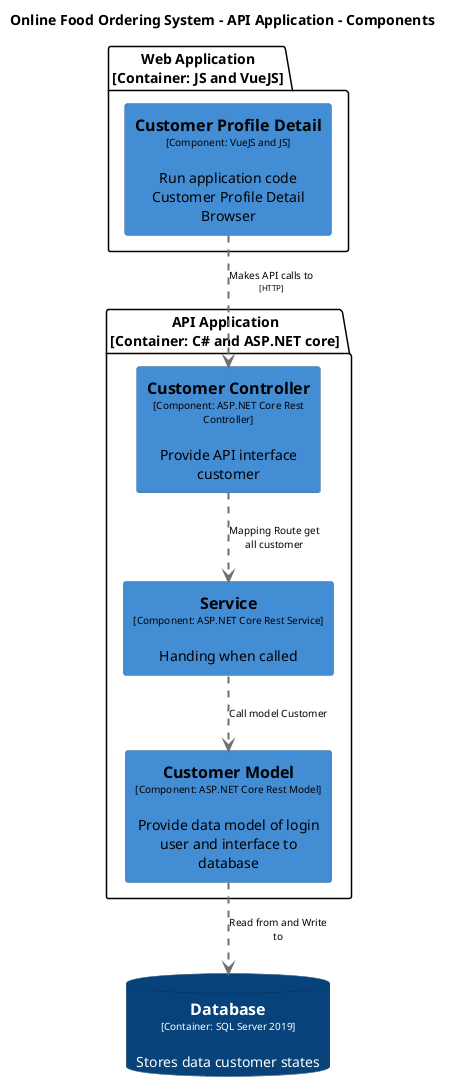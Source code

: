 @startuml(id=GetAllProfileUserComponent)
title Online Food Ordering System - API Application - Components

skinparam {
  shadowing false
  arrowFontSize 10
  defaultTextAlignment center
  wrapWidth 200
  maxMessageSize 100
}
hide stereotype
top to bottom direction
skinparam rectangle<<24>> {
  BackgroundColor #438dd5
  FontColor #000000
  BorderColor #2e6295
}
skinparam rectangle<<36>> {
  BackgroundColor #438dd5
  FontColor #000000
  BorderColor #2e6295
}
skinparam rectangle<<26>> {
  BackgroundColor #438dd5
  FontColor #000000
  BorderColor #2e6295
}
skinparam rectangle<<6>> {
  BackgroundColor #438dd5
  FontColor #000000
  BorderColor #2e6295
}
skinparam database<<43>> {
  BackgroundColor #08427b
  FontColor #ffffff
  BorderColor #052e56
}
database "==Database\n<size:10>[Container: SQL Server 2019]</size>\n\nStores data customer states" <<43>> as 43
package "API Application\n[Container: C# and ASP.NET core]" {
  rectangle "==Customer Controller\n<size:10>[Component: ASP.NET Core Rest Controller]</size>\n\nProvide API interface customer" <<24>> as 24
  rectangle "==Customer Model\n<size:10>[Component: ASP.NET Core Rest Model]</size>\n\nProvide data model of login user and interface to database" <<26>> as 26
  rectangle "==Service\n<size:10>[Component: ASP.NET Core Rest Service]</size>\n\nHanding when called" <<36>> as 36
}
package "Web Application\n[Container: JS and VueJS]" {
  rectangle "==Customer Profile Detail\n<size:10>[Component: VueJS and JS]</size>\n\nRun application code Customer Profile Detail Browser" <<6>> as 6
}
24 .[#707070,thickness=2].> 36 : "Mapping Route get all customer"
26 .[#707070,thickness=2].> 43 : "Read from and Write to"
6 .[#707070,thickness=2].> 24 : "Makes API calls to\n<size:8>[HTTP]</size>"
36 .[#707070,thickness=2].> 26 : "Call model Customer"
@enduml